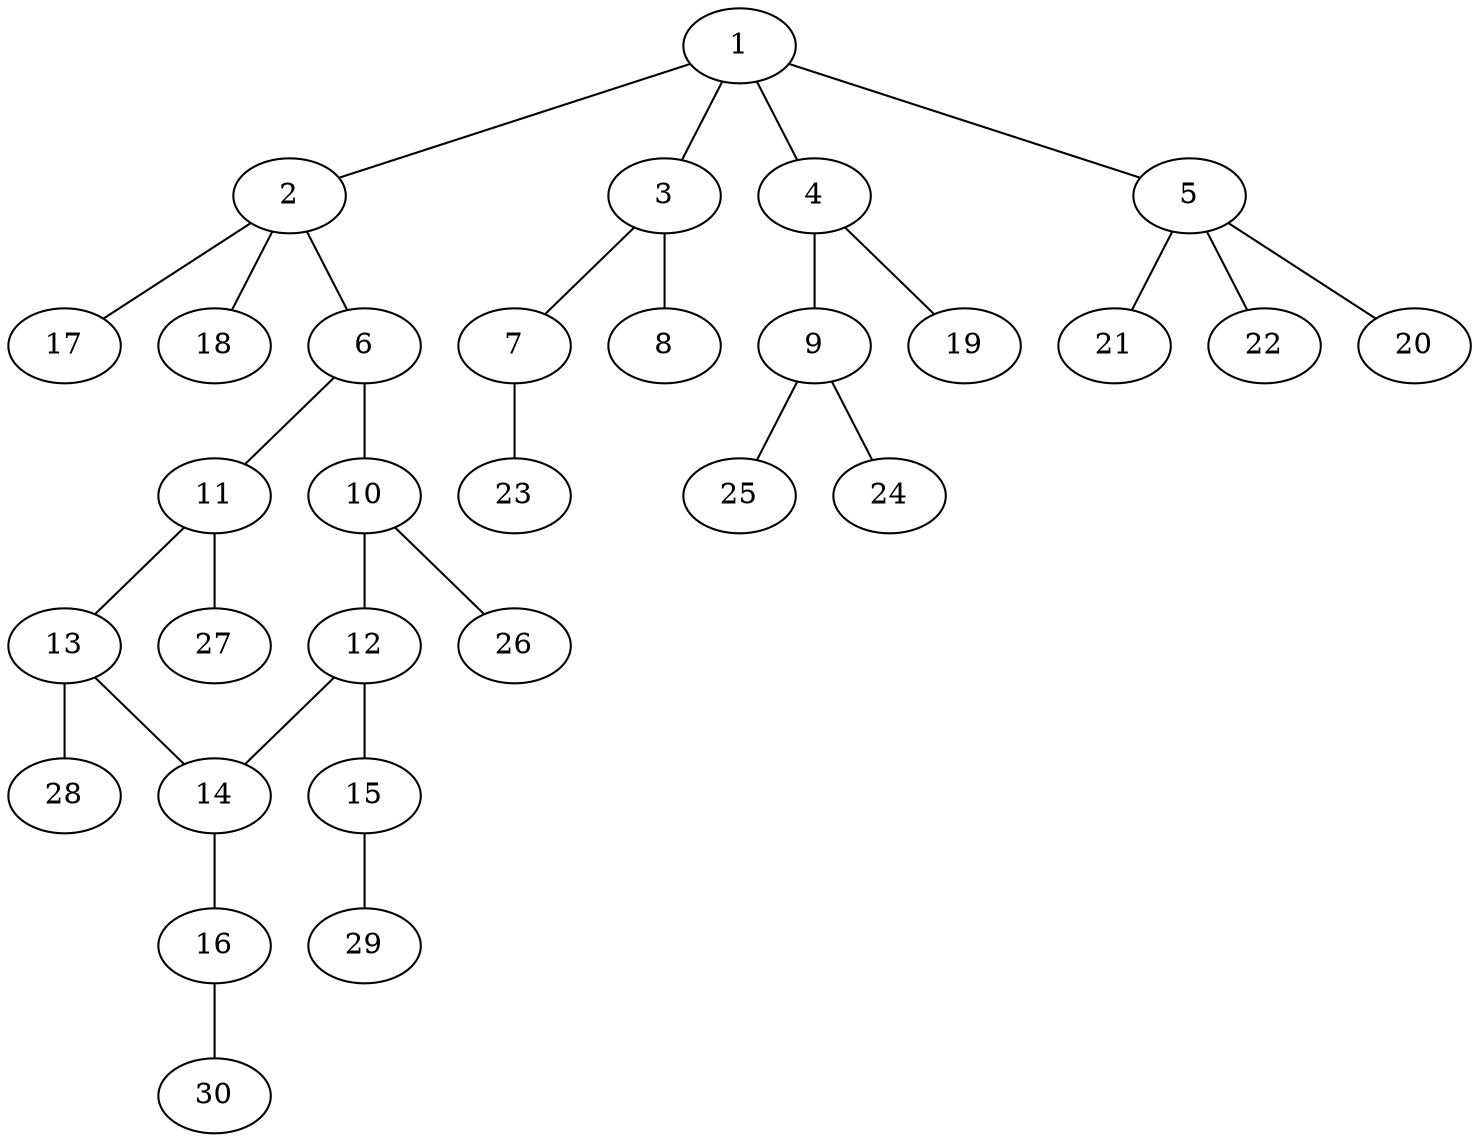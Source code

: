 graph molecule_1896 {
	1	 [chem=C];
	2	 [chem=C];
	1 -- 2	 [valence=1];
	3	 [chem=C];
	1 -- 3	 [valence=1];
	4	 [chem=N];
	1 -- 4	 [valence=1];
	5	 [chem=C];
	1 -- 5	 [valence=1];
	6	 [chem=C];
	2 -- 6	 [valence=1];
	17	 [chem=H];
	2 -- 17	 [valence=1];
	18	 [chem=H];
	2 -- 18	 [valence=1];
	7	 [chem=O];
	3 -- 7	 [valence=1];
	8	 [chem=O];
	3 -- 8	 [valence=2];
	9	 [chem=N];
	4 -- 9	 [valence=1];
	19	 [chem=H];
	4 -- 19	 [valence=1];
	20	 [chem=H];
	5 -- 20	 [valence=1];
	21	 [chem=H];
	5 -- 21	 [valence=1];
	22	 [chem=H];
	5 -- 22	 [valence=1];
	10	 [chem=C];
	6 -- 10	 [valence=2];
	11	 [chem=C];
	6 -- 11	 [valence=1];
	23	 [chem=H];
	7 -- 23	 [valence=1];
	24	 [chem=H];
	9 -- 24	 [valence=1];
	25	 [chem=H];
	9 -- 25	 [valence=1];
	12	 [chem=C];
	10 -- 12	 [valence=1];
	26	 [chem=H];
	10 -- 26	 [valence=1];
	13	 [chem=C];
	11 -- 13	 [valence=2];
	27	 [chem=H];
	11 -- 27	 [valence=1];
	14	 [chem=C];
	12 -- 14	 [valence=2];
	15	 [chem=O];
	12 -- 15	 [valence=1];
	13 -- 14	 [valence=1];
	28	 [chem=H];
	13 -- 28	 [valence=1];
	16	 [chem=O];
	14 -- 16	 [valence=1];
	29	 [chem=H];
	15 -- 29	 [valence=1];
	30	 [chem=H];
	16 -- 30	 [valence=1];
}
